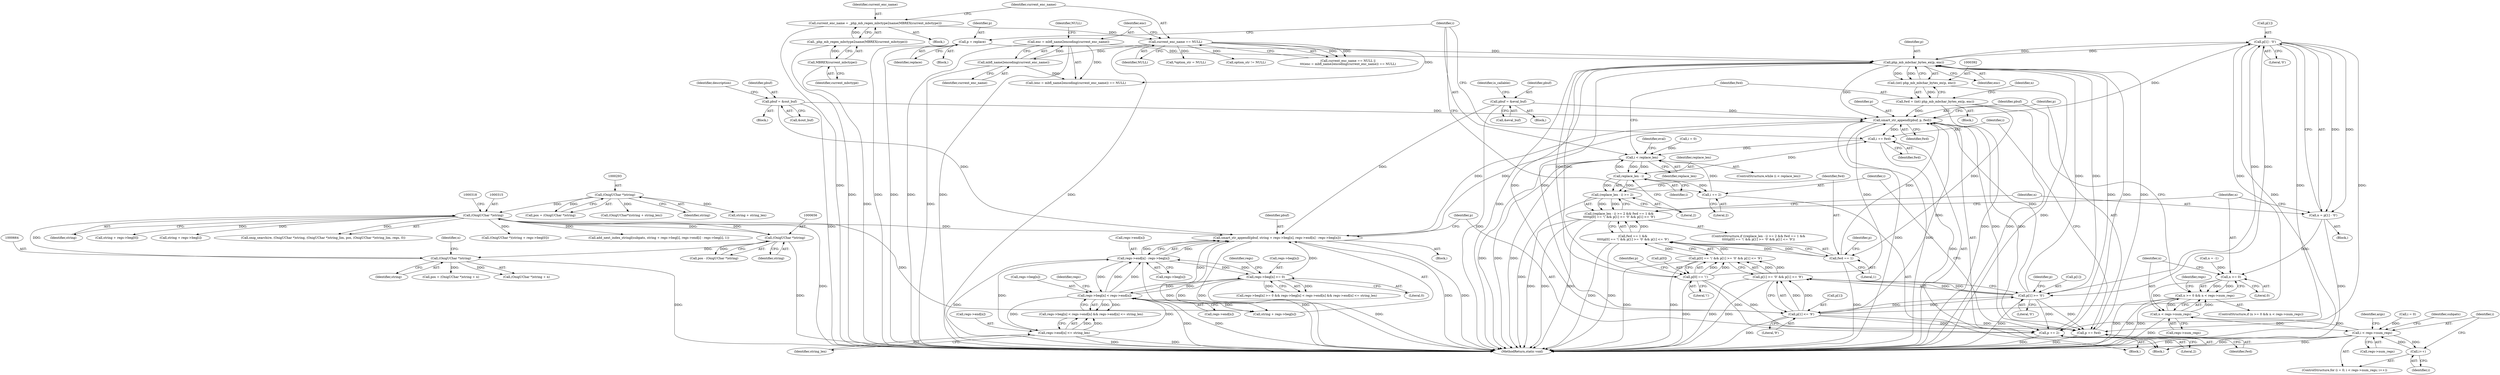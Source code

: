 digraph "0_php-src_5b597a2e5b28e2d5a52fc1be13f425f08f47cb62?w=1_1@pointer" {
"1000431" [label="(Call,p[1] - '0')"];
"1000393" [label="(Call,php_mb_mbchar_bytes_ex(p, enc))"];
"1000508" [label="(Call,p += fwd)"];
"1000504" [label="(Call,smart_str_appendl(pbuf, p, fwd))"];
"1000267" [label="(Call,pbuf = &eval_buf)"];
"1000273" [label="(Call,pbuf = &out_buf)"];
"1000476" [label="(Call,smart_str_appendl(pbuf, string + regs->beg[n], regs->end[n] - regs->beg[n]))"];
"1000314" [label="(Call,(OnigUChar *)string)"];
"1000655" [label="(Call,(OnigUChar *)string)"];
"1000663" [label="(Call,(OnigUChar *)string)"];
"1000292" [label="(Call,(OnigUChar *)string)"];
"1000449" [label="(Call,regs->beg[n] >= 0)"];
"1000485" [label="(Call,regs->end[n] - regs->beg[n])"];
"1000457" [label="(Call,regs->beg[n] < regs->end[n])"];
"1000468" [label="(Call,regs->end[n] <= string_len)"];
"1000418" [label="(Call,p[1] >= '0')"];
"1000423" [label="(Call,p[1] <= '9')"];
"1000431" [label="(Call,p[1] - '0')"];
"1000412" [label="(Call,p[0] == '\\')"];
"1000408" [label="(Call,fwd == 1)"];
"1000389" [label="(Call,fwd = (int) php_mb_mbchar_bytes_ex(p, enc))"];
"1000391" [label="(Call,(int) php_mb_mbchar_bytes_ex(p, enc))"];
"1000496" [label="(Call,p += 2)"];
"1000380" [label="(Call,p = replace)"];
"1000166" [label="(Call,enc = mbfl_name2encoding(current_enc_name))"];
"1000168" [label="(Call,mbfl_name2encoding(current_enc_name))"];
"1000162" [label="(Call,current_enc_name == NULL)"];
"1000155" [label="(Call,current_enc_name = _php_mb_regex_mbctype2name(MBREX(current_mbctype)))"];
"1000157" [label="(Call,_php_mb_regex_mbctype2name(MBREX(current_mbctype)))"];
"1000158" [label="(Call,MBREX(current_mbctype))"];
"1000407" [label="(Call,fwd == 1 &&\n\t\t\t\t\tp[0] == '\\' && p[1] >= '0' && p[1] <= '9')"];
"1000401" [label="(Call,(replace_len - i) >= 2 && fwd == 1 &&\n\t\t\t\t\tp[0] == '\\' && p[1] >= '0' && p[1] <= '9')"];
"1000511" [label="(Call,i += fwd)"];
"1000384" [label="(Call,i < replace_len)"];
"1000403" [label="(Call,replace_len - i)"];
"1000402" [label="(Call,(replace_len - i) >= 2)"];
"1000499" [label="(Call,i += 2)"];
"1000411" [label="(Call,p[0] == '\\' && p[1] >= '0' && p[1] <= '9')"];
"1000417" [label="(Call,p[1] >= '0' && p[1] <= '9')"];
"1000429" [label="(Call,n = p[1] - '0')"];
"1000438" [label="(Call,n >= 0)"];
"1000437" [label="(Call,n >= 0 && n < regs->num_regs)"];
"1000441" [label="(Call,n < regs->num_regs)"];
"1000533" [label="(Call,i < regs->num_regs)"];
"1000538" [label="(Call,i++)"];
"1000274" [label="(Identifier,pbuf)"];
"1000617" [label="(Identifier,eval)"];
"1000513" [label="(Identifier,fwd)"];
"1000275" [label="(Call,&out_buf)"];
"1000418" [label="(Call,p[1] >= '0')"];
"1000410" [label="(Literal,1)"];
"1000534" [label="(Identifier,i)"];
"1000395" [label="(Identifier,enc)"];
"1000316" [label="(Identifier,string)"];
"1000476" [label="(Call,smart_str_appendl(pbuf, string + regs->beg[n], regs->end[n] - regs->beg[n]))"];
"1000505" [label="(Identifier,pbuf)"];
"1000457" [label="(Call,regs->beg[n] < regs->end[n])"];
"1000414" [label="(Identifier,p)"];
"1000507" [label="(Identifier,fwd)"];
"1000511" [label="(Call,i += fwd)"];
"1000662" [label="(Call,(OnigUChar *)string + n)"];
"1000420" [label="(Identifier,p)"];
"1000165" [label="(Call,(enc = mbfl_name2encoding(current_enc_name)) == NULL)"];
"1000161" [label="(Call,current_enc_name == NULL ||\n\t\t\t(enc = mbfl_name2encoding(current_enc_name)) == NULL)"];
"1000440" [label="(Literal,0)"];
"1000446" [label="(Block,)"];
"1000281" [label="(Identifier,is_callable)"];
"1000164" [label="(Identifier,NULL)"];
"1000153" [label="(Block,)"];
"1000452" [label="(Identifier,regs)"];
"1000439" [label="(Identifier,n)"];
"1000163" [label="(Identifier,current_enc_name)"];
"1000539" [label="(Identifier,i)"];
"1000424" [label="(Call,p[1])"];
"1000393" [label="(Call,php_mb_mbchar_bytes_ex(p, enc))"];
"1000504" [label="(Call,smart_str_appendl(pbuf, p, fwd))"];
"1000474" [label="(Identifier,string_len)"];
"1000178" [label="(Call,*option_str = NULL)"];
"1000469" [label="(Call,regs->end[n])"];
"1000655" [label="(Call,(OnigUChar *)string)"];
"1000400" [label="(ControlStructure,if ((replace_len - i) >= 2 && fwd == 1 &&\n\t\t\t\t\tp[0] == '\\' && p[1] >= '0' && p[1] <= '9'))"];
"1000533" [label="(Call,i < regs->num_regs)"];
"1000269" [label="(Call,&eval_buf)"];
"1000564" [label="(Identifier,args)"];
"1000266" [label="(Block,)"];
"1000407" [label="(Call,fwd == 1 &&\n\t\t\t\t\tp[0] == '\\' && p[1] >= '0' && p[1] <= '9')"];
"1000498" [label="(Literal,2)"];
"1000170" [label="(Identifier,NULL)"];
"1000169" [label="(Identifier,current_enc_name)"];
"1000402" [label="(Call,(replace_len - i) >= 2)"];
"1000530" [label="(Call,i = 0)"];
"1000155" [label="(Call,current_enc_name = _php_mb_regex_mbctype2name(MBREX(current_mbctype)))"];
"1000404" [label="(Identifier,replace_len)"];
"1000442" [label="(Identifier,n)"];
"1000463" [label="(Call,regs->end[n])"];
"1000486" [label="(Call,regs->end[n])"];
"1000425" [label="(Identifier,p)"];
"1000665" [label="(Identifier,string)"];
"1000365" [label="(Call,string + regs->beg[0])"];
"1000167" [label="(Identifier,enc)"];
"1000278" [label="(Identifier,description)"];
"1000456" [label="(Call,regs->beg[n] < regs->end[n] && regs->end[n] <= string_len)"];
"1000419" [label="(Call,p[1])"];
"1000443" [label="(Call,regs->num_regs)"];
"1000422" [label="(Literal,'0')"];
"1000408" [label="(Call,fwd == 1)"];
"1000497" [label="(Identifier,p)"];
"1000529" [label="(ControlStructure,for (i = 0; i < regs->num_regs; i++))"];
"1000429" [label="(Call,n = p[1] - '0')"];
"1000381" [label="(Identifier,p)"];
"1000428" [label="(Block,)"];
"1000657" [label="(Identifier,string)"];
"1000491" [label="(Call,regs->beg[n])"];
"1000196" [label="(Call,option_str != NULL)"];
"1000406" [label="(Literal,2)"];
"1000438" [label="(Call,n >= 0)"];
"1000391" [label="(Call,(int) php_mb_mbchar_bytes_ex(p, enc))"];
"1000431" [label="(Call,p[1] - '0')"];
"1000543" [label="(Call,string + regs->beg[i])"];
"1000267" [label="(Call,pbuf = &eval_buf)"];
"1000653" [label="(Call,pos - (OnigUChar *)string)"];
"1000312" [label="(Call,onig_search(re, (OnigUChar *)string, (OnigUChar *)string_lim, pos, (OnigUChar *)string_lim, regs, 0))"];
"1000485" [label="(Call,regs->end[n] - regs->beg[n])"];
"1000542" [label="(Identifier,subpats)"];
"1000383" [label="(ControlStructure,while (i < replace_len))"];
"1000663" [label="(Call,(OnigUChar *)string)"];
"1000380" [label="(Call,p = replace)"];
"1000292" [label="(Call,(OnigUChar *)string)"];
"1000159" [label="(Identifier,current_mbctype)"];
"1000401" [label="(Call,(replace_len - i) >= 2 && fwd == 1 &&\n\t\t\t\t\tp[0] == '\\' && p[1] >= '0' && p[1] <= '9')"];
"1000458" [label="(Call,regs->beg[n])"];
"1000510" [label="(Identifier,fwd)"];
"1000430" [label="(Identifier,n)"];
"1000427" [label="(Literal,'9')"];
"1000384" [label="(Call,i < replace_len)"];
"1000396" [label="(Call,n = -1)"];
"1000666" [label="(Identifier,n)"];
"1000496" [label="(Call,p += 2)"];
"1000386" [label="(Identifier,replace_len)"];
"1000475" [label="(Block,)"];
"1000413" [label="(Call,p[0])"];
"1000168" [label="(Call,mbfl_name2encoding(current_enc_name))"];
"1000376" [label="(Block,)"];
"1000166" [label="(Call,enc = mbfl_name2encoding(current_enc_name))"];
"1000394" [label="(Identifier,p)"];
"1000437" [label="(Call,n >= 0 && n < regs->num_regs)"];
"1000535" [label="(Call,regs->num_regs)"];
"1000416" [label="(Literal,'\\')"];
"1000450" [label="(Call,regs->beg[n])"];
"1000460" [label="(Identifier,regs)"];
"1000478" [label="(Call,string + regs->beg[n])"];
"1000156" [label="(Identifier,current_enc_name)"];
"1000273" [label="(Call,pbuf = &out_buf)"];
"1000314" [label="(Call,(OnigUChar *)string)"];
"1000477" [label="(Identifier,pbuf)"];
"1000390" [label="(Identifier,fwd)"];
"1000506" [label="(Identifier,p)"];
"1000385" [label="(Identifier,i)"];
"1000405" [label="(Identifier,i)"];
"1000412" [label="(Call,p[0] == '\\')"];
"1000660" [label="(Call,pos = (OnigUChar *)string + n)"];
"1000432" [label="(Call,p[1])"];
"1000448" [label="(Call,regs->beg[n] >= 0 && regs->beg[n] < regs->end[n] && regs->end[n] <= string_len)"];
"1000471" [label="(Identifier,regs)"];
"1000509" [label="(Identifier,p)"];
"1000272" [label="(Block,)"];
"1000508" [label="(Call,p += fwd)"];
"1000435" [label="(Literal,'0')"];
"1000411" [label="(Call,p[0] == '\\' && p[1] >= '0' && p[1] <= '9')"];
"1000157" [label="(Call,_php_mb_regex_mbctype2name(MBREX(current_mbctype)))"];
"1000294" [label="(Identifier,string)"];
"1000387" [label="(Block,)"];
"1000162" [label="(Call,current_enc_name == NULL)"];
"1000441" [label="(Call,n < regs->num_regs)"];
"1000268" [label="(Identifier,pbuf)"];
"1000158" [label="(Call,MBREX(current_mbctype))"];
"1000417" [label="(Call,p[1] >= '0' && p[1] <= '9')"];
"1000468" [label="(Call,regs->end[n] <= string_len)"];
"1000389" [label="(Call,fwd = (int) php_mb_mbchar_bytes_ex(p, enc))"];
"1000455" [label="(Literal,0)"];
"1000512" [label="(Identifier,i)"];
"1000382" [label="(Identifier,replace)"];
"1000503" [label="(Block,)"];
"1000363" [label="(Call,(OnigUChar *)(string + regs->beg[0]))"];
"1000403" [label="(Call,replace_len - i)"];
"1000501" [label="(Literal,2)"];
"1000500" [label="(Identifier,i)"];
"1000538" [label="(Call,i++)"];
"1000397" [label="(Identifier,n)"];
"1000299" [label="(Call,string + string_len)"];
"1000423" [label="(Call,p[1] <= '9')"];
"1000436" [label="(ControlStructure,if (n >= 0 && n < regs->num_regs))"];
"1000541" [label="(Call,add_next_index_stringl(subpats, string + regs->beg[i], regs->end[i] - regs->beg[i], 1))"];
"1000290" [label="(Call,pos = (OnigUChar *)string)"];
"1000744" [label="(MethodReturn,static void)"];
"1000499" [label="(Call,i += 2)"];
"1000409" [label="(Identifier,fwd)"];
"1000449" [label="(Call,regs->beg[n] >= 0)"];
"1000377" [label="(Call,i = 0)"];
"1000297" [label="(Call,(OnigUChar*)(string + string_len))"];
"1000431" -> "1000429"  [label="AST: "];
"1000431" -> "1000435"  [label="CFG: "];
"1000432" -> "1000431"  [label="AST: "];
"1000435" -> "1000431"  [label="AST: "];
"1000429" -> "1000431"  [label="CFG: "];
"1000431" -> "1000744"  [label="DDG: "];
"1000431" -> "1000393"  [label="DDG: "];
"1000431" -> "1000418"  [label="DDG: "];
"1000431" -> "1000429"  [label="DDG: "];
"1000431" -> "1000429"  [label="DDG: "];
"1000393" -> "1000431"  [label="DDG: "];
"1000418" -> "1000431"  [label="DDG: "];
"1000423" -> "1000431"  [label="DDG: "];
"1000431" -> "1000496"  [label="DDG: "];
"1000431" -> "1000504"  [label="DDG: "];
"1000431" -> "1000508"  [label="DDG: "];
"1000393" -> "1000391"  [label="AST: "];
"1000393" -> "1000395"  [label="CFG: "];
"1000394" -> "1000393"  [label="AST: "];
"1000395" -> "1000393"  [label="AST: "];
"1000391" -> "1000393"  [label="CFG: "];
"1000393" -> "1000744"  [label="DDG: "];
"1000393" -> "1000391"  [label="DDG: "];
"1000393" -> "1000391"  [label="DDG: "];
"1000508" -> "1000393"  [label="DDG: "];
"1000496" -> "1000393"  [label="DDG: "];
"1000418" -> "1000393"  [label="DDG: "];
"1000380" -> "1000393"  [label="DDG: "];
"1000412" -> "1000393"  [label="DDG: "];
"1000423" -> "1000393"  [label="DDG: "];
"1000166" -> "1000393"  [label="DDG: "];
"1000393" -> "1000412"  [label="DDG: "];
"1000393" -> "1000418"  [label="DDG: "];
"1000393" -> "1000423"  [label="DDG: "];
"1000393" -> "1000496"  [label="DDG: "];
"1000393" -> "1000504"  [label="DDG: "];
"1000508" -> "1000503"  [label="AST: "];
"1000508" -> "1000510"  [label="CFG: "];
"1000509" -> "1000508"  [label="AST: "];
"1000510" -> "1000508"  [label="AST: "];
"1000512" -> "1000508"  [label="CFG: "];
"1000508" -> "1000744"  [label="DDG: "];
"1000504" -> "1000508"  [label="DDG: "];
"1000504" -> "1000508"  [label="DDG: "];
"1000418" -> "1000508"  [label="DDG: "];
"1000412" -> "1000508"  [label="DDG: "];
"1000423" -> "1000508"  [label="DDG: "];
"1000504" -> "1000503"  [label="AST: "];
"1000504" -> "1000507"  [label="CFG: "];
"1000505" -> "1000504"  [label="AST: "];
"1000506" -> "1000504"  [label="AST: "];
"1000507" -> "1000504"  [label="AST: "];
"1000509" -> "1000504"  [label="CFG: "];
"1000504" -> "1000744"  [label="DDG: "];
"1000504" -> "1000744"  [label="DDG: "];
"1000504" -> "1000476"  [label="DDG: "];
"1000267" -> "1000504"  [label="DDG: "];
"1000273" -> "1000504"  [label="DDG: "];
"1000476" -> "1000504"  [label="DDG: "];
"1000418" -> "1000504"  [label="DDG: "];
"1000412" -> "1000504"  [label="DDG: "];
"1000423" -> "1000504"  [label="DDG: "];
"1000408" -> "1000504"  [label="DDG: "];
"1000389" -> "1000504"  [label="DDG: "];
"1000504" -> "1000511"  [label="DDG: "];
"1000267" -> "1000266"  [label="AST: "];
"1000267" -> "1000269"  [label="CFG: "];
"1000268" -> "1000267"  [label="AST: "];
"1000269" -> "1000267"  [label="AST: "];
"1000281" -> "1000267"  [label="CFG: "];
"1000267" -> "1000744"  [label="DDG: "];
"1000267" -> "1000476"  [label="DDG: "];
"1000273" -> "1000272"  [label="AST: "];
"1000273" -> "1000275"  [label="CFG: "];
"1000274" -> "1000273"  [label="AST: "];
"1000275" -> "1000273"  [label="AST: "];
"1000278" -> "1000273"  [label="CFG: "];
"1000273" -> "1000744"  [label="DDG: "];
"1000273" -> "1000476"  [label="DDG: "];
"1000476" -> "1000475"  [label="AST: "];
"1000476" -> "1000485"  [label="CFG: "];
"1000477" -> "1000476"  [label="AST: "];
"1000478" -> "1000476"  [label="AST: "];
"1000485" -> "1000476"  [label="AST: "];
"1000497" -> "1000476"  [label="CFG: "];
"1000476" -> "1000744"  [label="DDG: "];
"1000476" -> "1000744"  [label="DDG: "];
"1000476" -> "1000744"  [label="DDG: "];
"1000476" -> "1000744"  [label="DDG: "];
"1000314" -> "1000476"  [label="DDG: "];
"1000449" -> "1000476"  [label="DDG: "];
"1000457" -> "1000476"  [label="DDG: "];
"1000485" -> "1000476"  [label="DDG: "];
"1000485" -> "1000476"  [label="DDG: "];
"1000314" -> "1000312"  [label="AST: "];
"1000314" -> "1000316"  [label="CFG: "];
"1000315" -> "1000314"  [label="AST: "];
"1000316" -> "1000314"  [label="AST: "];
"1000318" -> "1000314"  [label="CFG: "];
"1000314" -> "1000744"  [label="DDG: "];
"1000314" -> "1000312"  [label="DDG: "];
"1000655" -> "1000314"  [label="DDG: "];
"1000663" -> "1000314"  [label="DDG: "];
"1000292" -> "1000314"  [label="DDG: "];
"1000314" -> "1000363"  [label="DDG: "];
"1000314" -> "1000365"  [label="DDG: "];
"1000314" -> "1000478"  [label="DDG: "];
"1000314" -> "1000541"  [label="DDG: "];
"1000314" -> "1000543"  [label="DDG: "];
"1000314" -> "1000655"  [label="DDG: "];
"1000655" -> "1000653"  [label="AST: "];
"1000655" -> "1000657"  [label="CFG: "];
"1000656" -> "1000655"  [label="AST: "];
"1000657" -> "1000655"  [label="AST: "];
"1000653" -> "1000655"  [label="CFG: "];
"1000655" -> "1000744"  [label="DDG: "];
"1000655" -> "1000653"  [label="DDG: "];
"1000655" -> "1000663"  [label="DDG: "];
"1000663" -> "1000662"  [label="AST: "];
"1000663" -> "1000665"  [label="CFG: "];
"1000664" -> "1000663"  [label="AST: "];
"1000665" -> "1000663"  [label="AST: "];
"1000666" -> "1000663"  [label="CFG: "];
"1000663" -> "1000744"  [label="DDG: "];
"1000663" -> "1000660"  [label="DDG: "];
"1000663" -> "1000662"  [label="DDG: "];
"1000292" -> "1000290"  [label="AST: "];
"1000292" -> "1000294"  [label="CFG: "];
"1000293" -> "1000292"  [label="AST: "];
"1000294" -> "1000292"  [label="AST: "];
"1000290" -> "1000292"  [label="CFG: "];
"1000292" -> "1000290"  [label="DDG: "];
"1000292" -> "1000297"  [label="DDG: "];
"1000292" -> "1000299"  [label="DDG: "];
"1000449" -> "1000448"  [label="AST: "];
"1000449" -> "1000455"  [label="CFG: "];
"1000450" -> "1000449"  [label="AST: "];
"1000455" -> "1000449"  [label="AST: "];
"1000460" -> "1000449"  [label="CFG: "];
"1000448" -> "1000449"  [label="CFG: "];
"1000449" -> "1000744"  [label="DDG: "];
"1000449" -> "1000448"  [label="DDG: "];
"1000449" -> "1000448"  [label="DDG: "];
"1000485" -> "1000449"  [label="DDG: "];
"1000457" -> "1000449"  [label="DDG: "];
"1000449" -> "1000457"  [label="DDG: "];
"1000449" -> "1000478"  [label="DDG: "];
"1000449" -> "1000485"  [label="DDG: "];
"1000485" -> "1000491"  [label="CFG: "];
"1000486" -> "1000485"  [label="AST: "];
"1000491" -> "1000485"  [label="AST: "];
"1000485" -> "1000744"  [label="DDG: "];
"1000485" -> "1000744"  [label="DDG: "];
"1000485" -> "1000457"  [label="DDG: "];
"1000457" -> "1000485"  [label="DDG: "];
"1000457" -> "1000485"  [label="DDG: "];
"1000468" -> "1000485"  [label="DDG: "];
"1000457" -> "1000456"  [label="AST: "];
"1000457" -> "1000463"  [label="CFG: "];
"1000458" -> "1000457"  [label="AST: "];
"1000463" -> "1000457"  [label="AST: "];
"1000471" -> "1000457"  [label="CFG: "];
"1000456" -> "1000457"  [label="CFG: "];
"1000457" -> "1000744"  [label="DDG: "];
"1000457" -> "1000744"  [label="DDG: "];
"1000457" -> "1000456"  [label="DDG: "];
"1000457" -> "1000456"  [label="DDG: "];
"1000468" -> "1000457"  [label="DDG: "];
"1000457" -> "1000468"  [label="DDG: "];
"1000457" -> "1000478"  [label="DDG: "];
"1000468" -> "1000456"  [label="AST: "];
"1000468" -> "1000474"  [label="CFG: "];
"1000469" -> "1000468"  [label="AST: "];
"1000474" -> "1000468"  [label="AST: "];
"1000456" -> "1000468"  [label="CFG: "];
"1000468" -> "1000744"  [label="DDG: "];
"1000468" -> "1000744"  [label="DDG: "];
"1000468" -> "1000456"  [label="DDG: "];
"1000468" -> "1000456"  [label="DDG: "];
"1000418" -> "1000417"  [label="AST: "];
"1000418" -> "1000422"  [label="CFG: "];
"1000419" -> "1000418"  [label="AST: "];
"1000422" -> "1000418"  [label="AST: "];
"1000425" -> "1000418"  [label="CFG: "];
"1000417" -> "1000418"  [label="CFG: "];
"1000418" -> "1000744"  [label="DDG: "];
"1000418" -> "1000417"  [label="DDG: "];
"1000418" -> "1000417"  [label="DDG: "];
"1000423" -> "1000418"  [label="DDG: "];
"1000418" -> "1000423"  [label="DDG: "];
"1000418" -> "1000496"  [label="DDG: "];
"1000423" -> "1000417"  [label="AST: "];
"1000423" -> "1000427"  [label="CFG: "];
"1000424" -> "1000423"  [label="AST: "];
"1000427" -> "1000423"  [label="AST: "];
"1000417" -> "1000423"  [label="CFG: "];
"1000423" -> "1000744"  [label="DDG: "];
"1000423" -> "1000417"  [label="DDG: "];
"1000423" -> "1000417"  [label="DDG: "];
"1000423" -> "1000496"  [label="DDG: "];
"1000412" -> "1000411"  [label="AST: "];
"1000412" -> "1000416"  [label="CFG: "];
"1000413" -> "1000412"  [label="AST: "];
"1000416" -> "1000412"  [label="AST: "];
"1000420" -> "1000412"  [label="CFG: "];
"1000411" -> "1000412"  [label="CFG: "];
"1000412" -> "1000744"  [label="DDG: "];
"1000412" -> "1000411"  [label="DDG: "];
"1000412" -> "1000411"  [label="DDG: "];
"1000412" -> "1000496"  [label="DDG: "];
"1000408" -> "1000407"  [label="AST: "];
"1000408" -> "1000410"  [label="CFG: "];
"1000409" -> "1000408"  [label="AST: "];
"1000410" -> "1000408"  [label="AST: "];
"1000414" -> "1000408"  [label="CFG: "];
"1000407" -> "1000408"  [label="CFG: "];
"1000408" -> "1000744"  [label="DDG: "];
"1000408" -> "1000407"  [label="DDG: "];
"1000408" -> "1000407"  [label="DDG: "];
"1000389" -> "1000408"  [label="DDG: "];
"1000389" -> "1000387"  [label="AST: "];
"1000389" -> "1000391"  [label="CFG: "];
"1000390" -> "1000389"  [label="AST: "];
"1000391" -> "1000389"  [label="AST: "];
"1000397" -> "1000389"  [label="CFG: "];
"1000389" -> "1000744"  [label="DDG: "];
"1000389" -> "1000744"  [label="DDG: "];
"1000391" -> "1000389"  [label="DDG: "];
"1000392" -> "1000391"  [label="AST: "];
"1000391" -> "1000744"  [label="DDG: "];
"1000496" -> "1000446"  [label="AST: "];
"1000496" -> "1000498"  [label="CFG: "];
"1000497" -> "1000496"  [label="AST: "];
"1000498" -> "1000496"  [label="AST: "];
"1000500" -> "1000496"  [label="CFG: "];
"1000496" -> "1000744"  [label="DDG: "];
"1000380" -> "1000376"  [label="AST: "];
"1000380" -> "1000382"  [label="CFG: "];
"1000381" -> "1000380"  [label="AST: "];
"1000382" -> "1000380"  [label="AST: "];
"1000385" -> "1000380"  [label="CFG: "];
"1000380" -> "1000744"  [label="DDG: "];
"1000380" -> "1000744"  [label="DDG: "];
"1000166" -> "1000165"  [label="AST: "];
"1000166" -> "1000168"  [label="CFG: "];
"1000167" -> "1000166"  [label="AST: "];
"1000168" -> "1000166"  [label="AST: "];
"1000170" -> "1000166"  [label="CFG: "];
"1000166" -> "1000744"  [label="DDG: "];
"1000166" -> "1000744"  [label="DDG: "];
"1000166" -> "1000165"  [label="DDG: "];
"1000168" -> "1000166"  [label="DDG: "];
"1000168" -> "1000169"  [label="CFG: "];
"1000169" -> "1000168"  [label="AST: "];
"1000168" -> "1000744"  [label="DDG: "];
"1000168" -> "1000165"  [label="DDG: "];
"1000162" -> "1000168"  [label="DDG: "];
"1000162" -> "1000161"  [label="AST: "];
"1000162" -> "1000164"  [label="CFG: "];
"1000163" -> "1000162"  [label="AST: "];
"1000164" -> "1000162"  [label="AST: "];
"1000167" -> "1000162"  [label="CFG: "];
"1000161" -> "1000162"  [label="CFG: "];
"1000162" -> "1000744"  [label="DDG: "];
"1000162" -> "1000161"  [label="DDG: "];
"1000162" -> "1000161"  [label="DDG: "];
"1000155" -> "1000162"  [label="DDG: "];
"1000162" -> "1000165"  [label="DDG: "];
"1000162" -> "1000178"  [label="DDG: "];
"1000162" -> "1000196"  [label="DDG: "];
"1000155" -> "1000153"  [label="AST: "];
"1000155" -> "1000157"  [label="CFG: "];
"1000156" -> "1000155"  [label="AST: "];
"1000157" -> "1000155"  [label="AST: "];
"1000163" -> "1000155"  [label="CFG: "];
"1000155" -> "1000744"  [label="DDG: "];
"1000157" -> "1000155"  [label="DDG: "];
"1000157" -> "1000158"  [label="CFG: "];
"1000158" -> "1000157"  [label="AST: "];
"1000157" -> "1000744"  [label="DDG: "];
"1000158" -> "1000157"  [label="DDG: "];
"1000158" -> "1000159"  [label="CFG: "];
"1000159" -> "1000158"  [label="AST: "];
"1000158" -> "1000744"  [label="DDG: "];
"1000407" -> "1000401"  [label="AST: "];
"1000407" -> "1000411"  [label="CFG: "];
"1000411" -> "1000407"  [label="AST: "];
"1000401" -> "1000407"  [label="CFG: "];
"1000407" -> "1000744"  [label="DDG: "];
"1000407" -> "1000744"  [label="DDG: "];
"1000407" -> "1000401"  [label="DDG: "];
"1000407" -> "1000401"  [label="DDG: "];
"1000411" -> "1000407"  [label="DDG: "];
"1000411" -> "1000407"  [label="DDG: "];
"1000401" -> "1000400"  [label="AST: "];
"1000401" -> "1000402"  [label="CFG: "];
"1000402" -> "1000401"  [label="AST: "];
"1000430" -> "1000401"  [label="CFG: "];
"1000439" -> "1000401"  [label="CFG: "];
"1000401" -> "1000744"  [label="DDG: "];
"1000401" -> "1000744"  [label="DDG: "];
"1000401" -> "1000744"  [label="DDG: "];
"1000402" -> "1000401"  [label="DDG: "];
"1000402" -> "1000401"  [label="DDG: "];
"1000511" -> "1000503"  [label="AST: "];
"1000511" -> "1000513"  [label="CFG: "];
"1000512" -> "1000511"  [label="AST: "];
"1000513" -> "1000511"  [label="AST: "];
"1000385" -> "1000511"  [label="CFG: "];
"1000511" -> "1000744"  [label="DDG: "];
"1000511" -> "1000384"  [label="DDG: "];
"1000403" -> "1000511"  [label="DDG: "];
"1000384" -> "1000383"  [label="AST: "];
"1000384" -> "1000386"  [label="CFG: "];
"1000385" -> "1000384"  [label="AST: "];
"1000386" -> "1000384"  [label="AST: "];
"1000390" -> "1000384"  [label="CFG: "];
"1000617" -> "1000384"  [label="CFG: "];
"1000384" -> "1000744"  [label="DDG: "];
"1000384" -> "1000744"  [label="DDG: "];
"1000384" -> "1000744"  [label="DDG: "];
"1000499" -> "1000384"  [label="DDG: "];
"1000377" -> "1000384"  [label="DDG: "];
"1000403" -> "1000384"  [label="DDG: "];
"1000384" -> "1000403"  [label="DDG: "];
"1000384" -> "1000403"  [label="DDG: "];
"1000403" -> "1000402"  [label="AST: "];
"1000403" -> "1000405"  [label="CFG: "];
"1000404" -> "1000403"  [label="AST: "];
"1000405" -> "1000403"  [label="AST: "];
"1000406" -> "1000403"  [label="CFG: "];
"1000403" -> "1000402"  [label="DDG: "];
"1000403" -> "1000402"  [label="DDG: "];
"1000403" -> "1000499"  [label="DDG: "];
"1000402" -> "1000406"  [label="CFG: "];
"1000406" -> "1000402"  [label="AST: "];
"1000409" -> "1000402"  [label="CFG: "];
"1000402" -> "1000744"  [label="DDG: "];
"1000499" -> "1000446"  [label="AST: "];
"1000499" -> "1000501"  [label="CFG: "];
"1000500" -> "1000499"  [label="AST: "];
"1000501" -> "1000499"  [label="AST: "];
"1000385" -> "1000499"  [label="CFG: "];
"1000411" -> "1000417"  [label="CFG: "];
"1000417" -> "1000411"  [label="AST: "];
"1000411" -> "1000744"  [label="DDG: "];
"1000411" -> "1000744"  [label="DDG: "];
"1000417" -> "1000411"  [label="DDG: "];
"1000417" -> "1000411"  [label="DDG: "];
"1000417" -> "1000744"  [label="DDG: "];
"1000417" -> "1000744"  [label="DDG: "];
"1000429" -> "1000428"  [label="AST: "];
"1000430" -> "1000429"  [label="AST: "];
"1000439" -> "1000429"  [label="CFG: "];
"1000429" -> "1000744"  [label="DDG: "];
"1000429" -> "1000438"  [label="DDG: "];
"1000438" -> "1000437"  [label="AST: "];
"1000438" -> "1000440"  [label="CFG: "];
"1000439" -> "1000438"  [label="AST: "];
"1000440" -> "1000438"  [label="AST: "];
"1000442" -> "1000438"  [label="CFG: "];
"1000437" -> "1000438"  [label="CFG: "];
"1000438" -> "1000437"  [label="DDG: "];
"1000438" -> "1000437"  [label="DDG: "];
"1000396" -> "1000438"  [label="DDG: "];
"1000438" -> "1000441"  [label="DDG: "];
"1000437" -> "1000436"  [label="AST: "];
"1000437" -> "1000441"  [label="CFG: "];
"1000441" -> "1000437"  [label="AST: "];
"1000452" -> "1000437"  [label="CFG: "];
"1000505" -> "1000437"  [label="CFG: "];
"1000437" -> "1000744"  [label="DDG: "];
"1000437" -> "1000744"  [label="DDG: "];
"1000437" -> "1000744"  [label="DDG: "];
"1000441" -> "1000437"  [label="DDG: "];
"1000441" -> "1000437"  [label="DDG: "];
"1000441" -> "1000443"  [label="CFG: "];
"1000442" -> "1000441"  [label="AST: "];
"1000443" -> "1000441"  [label="AST: "];
"1000441" -> "1000744"  [label="DDG: "];
"1000533" -> "1000441"  [label="DDG: "];
"1000441" -> "1000533"  [label="DDG: "];
"1000533" -> "1000529"  [label="AST: "];
"1000533" -> "1000535"  [label="CFG: "];
"1000534" -> "1000533"  [label="AST: "];
"1000535" -> "1000533"  [label="AST: "];
"1000542" -> "1000533"  [label="CFG: "];
"1000564" -> "1000533"  [label="CFG: "];
"1000533" -> "1000744"  [label="DDG: "];
"1000533" -> "1000744"  [label="DDG: "];
"1000533" -> "1000744"  [label="DDG: "];
"1000530" -> "1000533"  [label="DDG: "];
"1000538" -> "1000533"  [label="DDG: "];
"1000533" -> "1000538"  [label="DDG: "];
"1000538" -> "1000529"  [label="AST: "];
"1000538" -> "1000539"  [label="CFG: "];
"1000539" -> "1000538"  [label="AST: "];
"1000534" -> "1000538"  [label="CFG: "];
}
